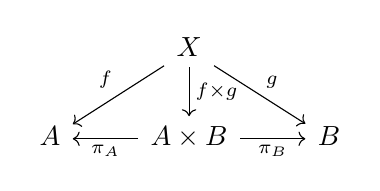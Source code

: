 \begin{tikzcd}
&X\arrow[dl, swap, "f"]\arrow{dr}{g}\arrow{d}{f\times g}&\\
A &\arrow{l}{\pi_A} A\times B\arrow[r, swap,"\pi_B"]&B
\end{tikzcd}
